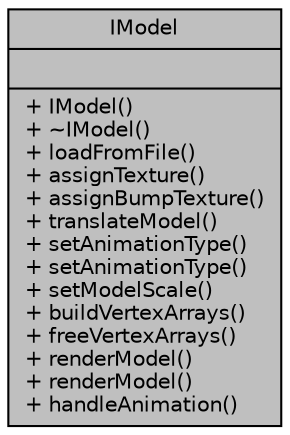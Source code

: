 digraph "IModel"
{
 // LATEX_PDF_SIZE
  edge [fontname="Helvetica",fontsize="10",labelfontname="Helvetica",labelfontsize="10"];
  node [fontname="Helvetica",fontsize="10",shape=record];
  Node1 [label="{IModel\n||+ IModel()\l+ ~IModel()\l+ loadFromFile()\l+ assignTexture()\l+ assignBumpTexture()\l+ translateModel()\l+ setAnimationType()\l+ setAnimationType()\l+ setModelScale()\l+ buildVertexArrays()\l+ freeVertexArrays()\l+ renderModel()\l+ renderModel()\l+ handleAnimation()\l}",height=0.2,width=0.4,color="black", fillcolor="grey75", style="filled", fontcolor="black",tooltip=" "];
}
